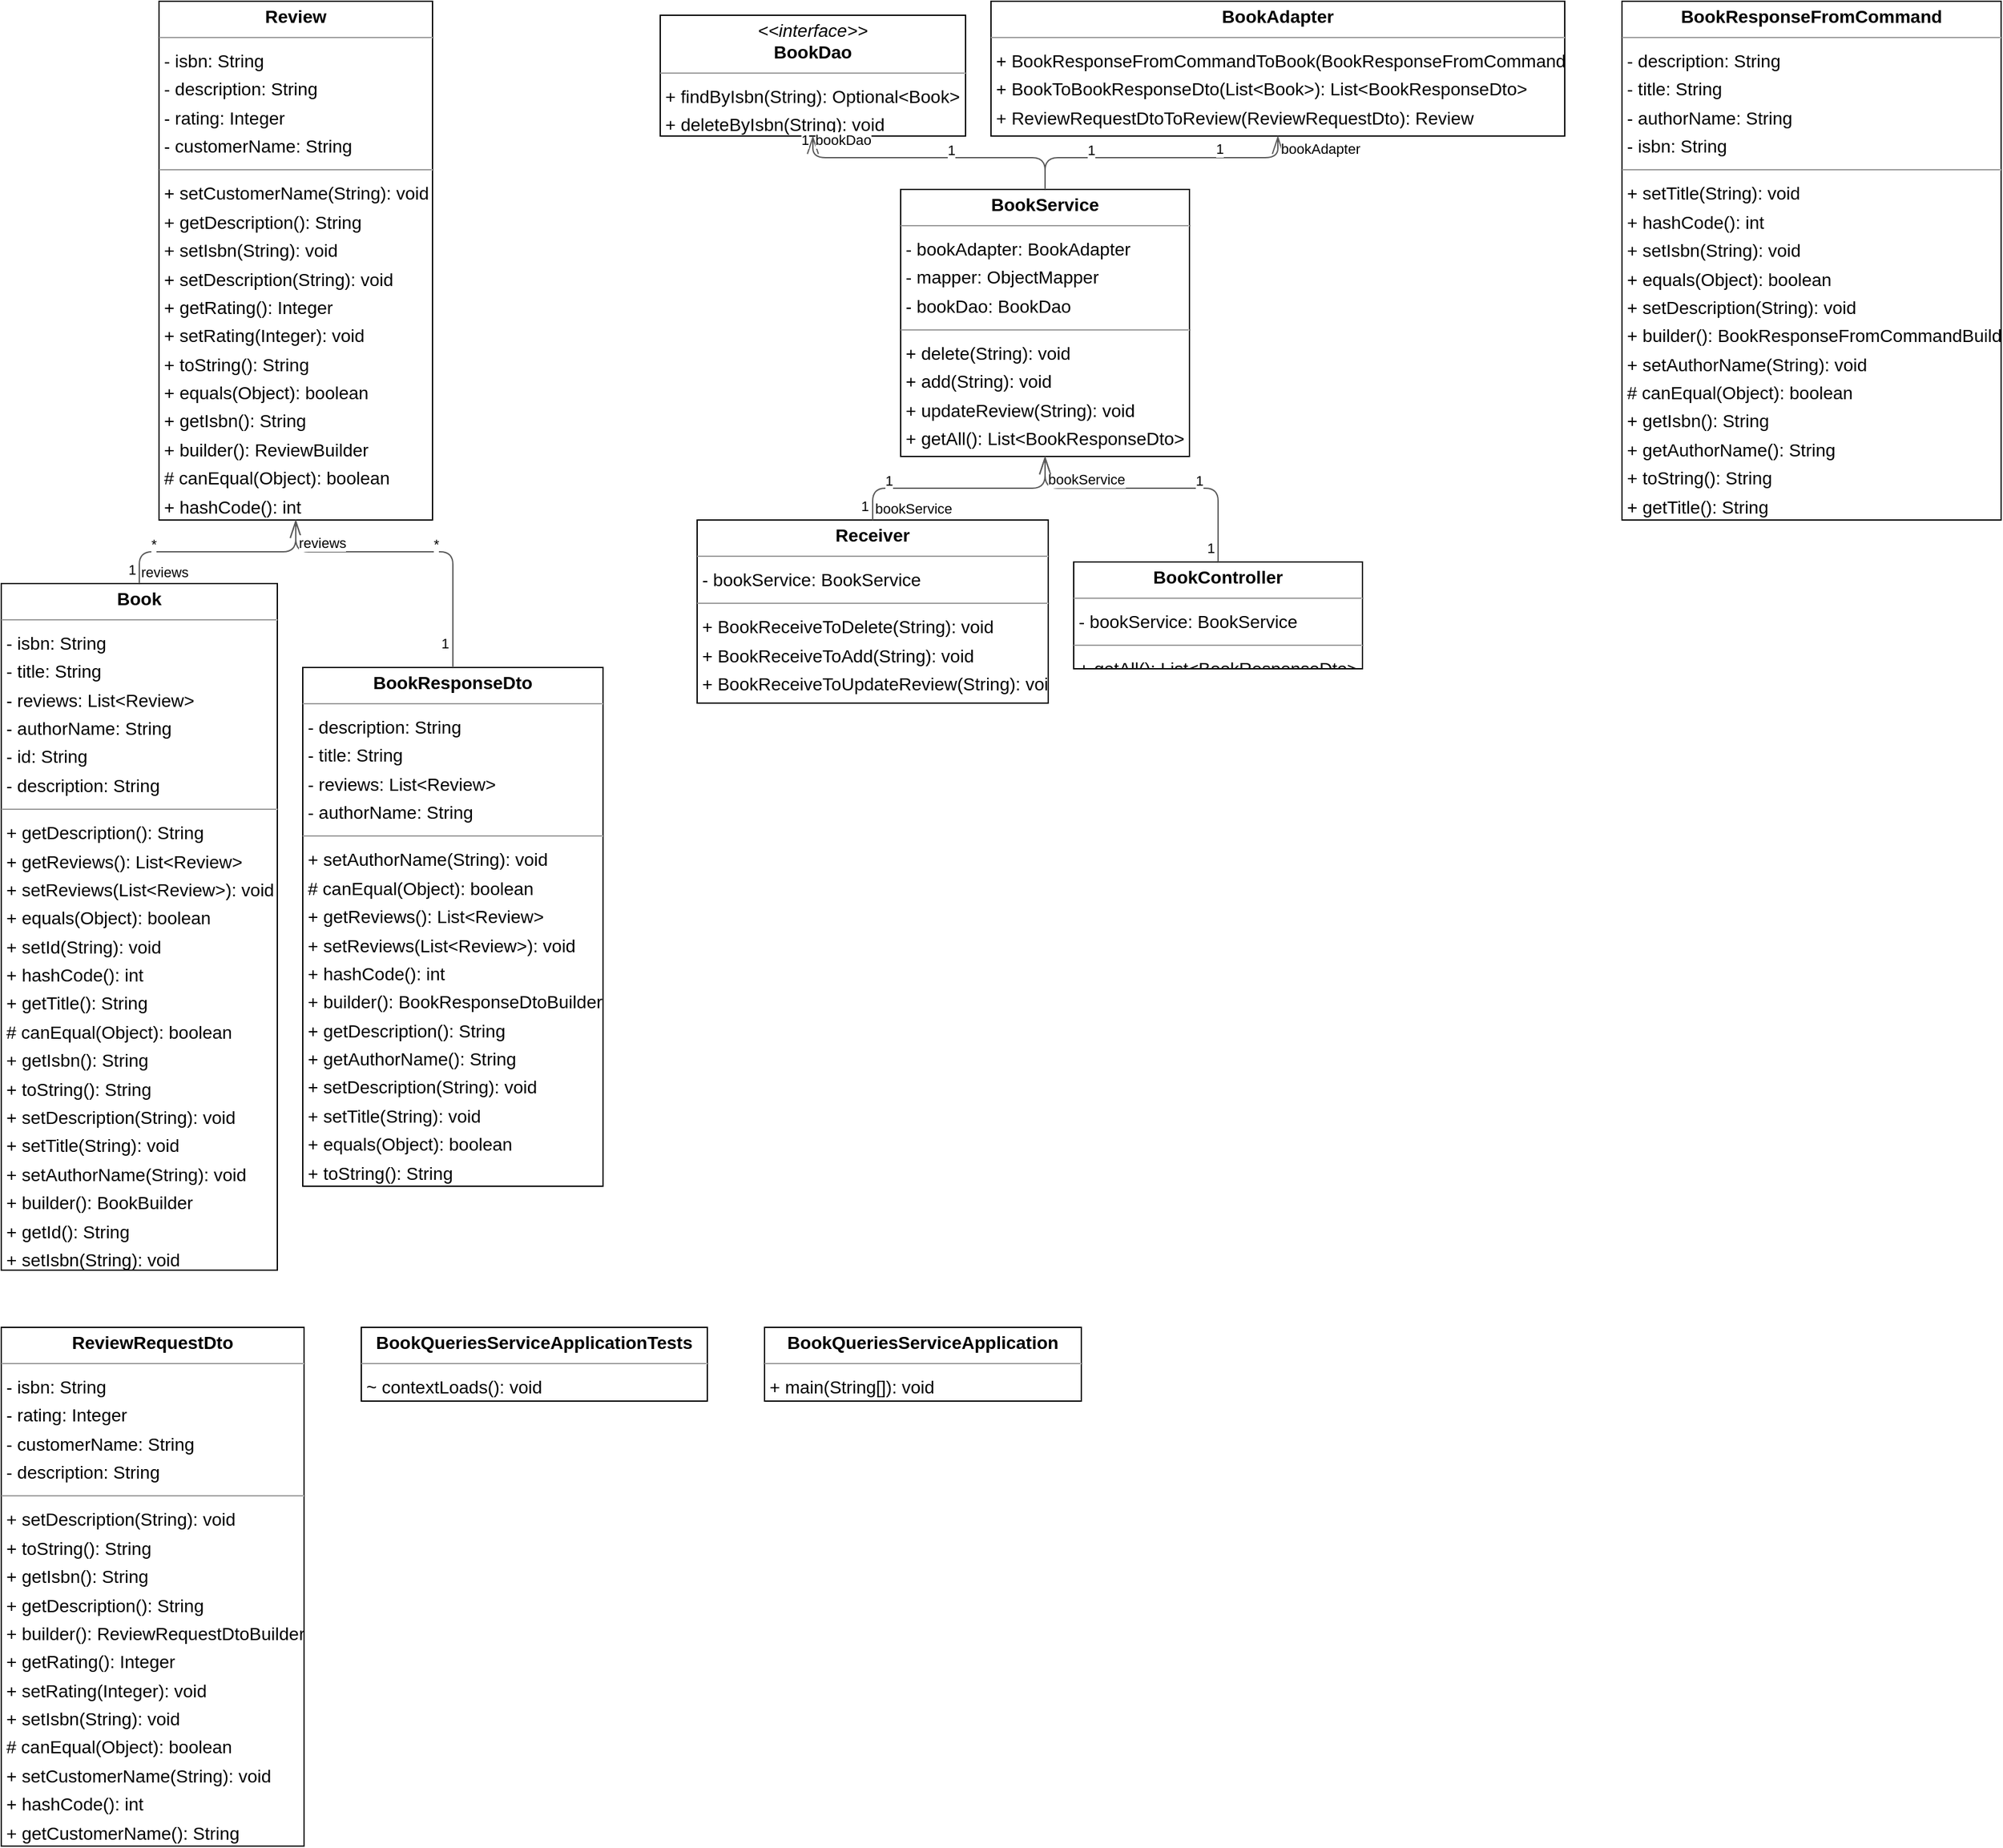 <mxGraphModel dx="0" dy="0" grid="1" gridSize="10" guides="1" tooltips="1" connect="1" arrows="1" fold="1" page="0" pageScale="1" background="none" math="0" shadow="0">
  <root>
    <mxCell id="0" />
    <mxCell id="1" parent="0" />
    <mxCell id="node2" parent="1" vertex="1" value="&lt;p style=&quot;margin:0px;margin-top:4px;text-align:center;&quot;&gt;&lt;b&gt;Book&lt;/b&gt;&lt;/p&gt;&lt;hr size=&quot;1&quot;/&gt;&lt;p style=&quot;margin:0 0 0 4px;line-height:1.6;&quot;&gt;- isbn: String&lt;br/&gt;- title: String&lt;br/&gt;- reviews: List&amp;lt;Review&amp;gt;&lt;br/&gt;- authorName: String&lt;br/&gt;- id: String&lt;br/&gt;- description: String&lt;/p&gt;&lt;hr size=&quot;1&quot;/&gt;&lt;p style=&quot;margin:0 0 0 4px;line-height:1.6;&quot;&gt;+ getDescription(): String&lt;br/&gt;+ getReviews(): List&amp;lt;Review&amp;gt;&lt;br/&gt;+ setReviews(List&amp;lt;Review&amp;gt;): void&lt;br/&gt;+ equals(Object): boolean&lt;br/&gt;+ setId(String): void&lt;br/&gt;+ hashCode(): int&lt;br/&gt;+ getTitle(): String&lt;br/&gt;# canEqual(Object): boolean&lt;br/&gt;+ getIsbn(): String&lt;br/&gt;+ toString(): String&lt;br/&gt;+ setDescription(String): void&lt;br/&gt;+ setTitle(String): void&lt;br/&gt;+ setAuthorName(String): void&lt;br/&gt;+ builder(): BookBuilder&lt;br/&gt;+ getId(): String&lt;br/&gt;+ setIsbn(String): void&lt;br/&gt;+ getAuthorName(): String&lt;/p&gt;" style="verticalAlign=top;align=left;overflow=fill;fontSize=14;fontFamily=Helvetica;html=1;rounded=0;shadow=0;comic=0;labelBackgroundColor=none;strokeWidth=1;">
      <mxGeometry x="-140" y="443" width="217" height="540" as="geometry" />
    </mxCell>
    <mxCell id="node8" parent="1" vertex="1" value="&lt;p style=&quot;margin:0px;margin-top:4px;text-align:center;&quot;&gt;&lt;b&gt;BookAdapter&lt;/b&gt;&lt;/p&gt;&lt;hr size=&quot;1&quot;/&gt;&lt;p style=&quot;margin:0 0 0 4px;line-height:1.6;&quot;&gt;+ BookResponseFromCommandToBook(BookResponseFromCommand): Book&lt;br/&gt;+ BookToBookResponseDto(List&amp;lt;Book&amp;gt;): List&amp;lt;BookResponseDto&amp;gt;&lt;br/&gt;+ ReviewRequestDtoToReview(ReviewRequestDto): Review&lt;/p&gt;" style="verticalAlign=top;align=left;overflow=fill;fontSize=14;fontFamily=Helvetica;html=1;rounded=0;shadow=0;comic=0;labelBackgroundColor=none;strokeWidth=1;">
      <mxGeometry x="638" y="-15" width="451" height="106" as="geometry" />
    </mxCell>
    <mxCell id="node3" parent="1" vertex="1" value="&lt;p style=&quot;margin:0px;margin-top:4px;text-align:center;&quot;&gt;&lt;b&gt;BookController&lt;/b&gt;&lt;/p&gt;&lt;hr size=&quot;1&quot;/&gt;&lt;p style=&quot;margin:0 0 0 4px;line-height:1.6;&quot;&gt;- bookService: BookService&lt;/p&gt;&lt;hr size=&quot;1&quot;/&gt;&lt;p style=&quot;margin:0 0 0 4px;line-height:1.6;&quot;&gt;+ getAll(): List&amp;lt;BookResponseDto&amp;gt;&lt;/p&gt;" style="verticalAlign=top;align=left;overflow=fill;fontSize=14;fontFamily=Helvetica;html=1;rounded=0;shadow=0;comic=0;labelBackgroundColor=none;strokeWidth=1;">
      <mxGeometry x="703" y="426" width="227" height="84" as="geometry" />
    </mxCell>
    <mxCell id="node9" parent="1" vertex="1" value="&lt;p style=&quot;margin:0px;margin-top:4px;text-align:center;&quot;&gt;&lt;i&gt;&amp;lt;&amp;lt;interface&amp;gt;&amp;gt;&lt;/i&gt;&lt;br/&gt;&lt;b&gt;BookDao&lt;/b&gt;&lt;/p&gt;&lt;hr size=&quot;1&quot;/&gt;&lt;p style=&quot;margin:0 0 0 4px;line-height:1.6;&quot;&gt;+ findByIsbn(String): Optional&amp;lt;Book&amp;gt;&lt;br/&gt;+ deleteByIsbn(String): void&lt;/p&gt;" style="verticalAlign=top;align=left;overflow=fill;fontSize=14;fontFamily=Helvetica;html=1;rounded=0;shadow=0;comic=0;labelBackgroundColor=none;strokeWidth=1;">
      <mxGeometry x="378" y="-4" width="240" height="95" as="geometry" />
    </mxCell>
    <mxCell id="node7" parent="1" vertex="1" value="&lt;p style=&quot;margin:0px;margin-top:4px;text-align:center;&quot;&gt;&lt;b&gt;BookQueriesServiceApplication&lt;/b&gt;&lt;/p&gt;&lt;hr size=&quot;1&quot;/&gt;&lt;p style=&quot;margin:0 0 0 4px;line-height:1.6;&quot;&gt;+ main(String[]): void&lt;/p&gt;" style="verticalAlign=top;align=left;overflow=fill;fontSize=14;fontFamily=Helvetica;html=1;rounded=0;shadow=0;comic=0;labelBackgroundColor=none;strokeWidth=1;">
      <mxGeometry x="460" y="1028" width="249" height="58" as="geometry" />
    </mxCell>
    <mxCell id="node6" parent="1" vertex="1" value="&lt;p style=&quot;margin:0px;margin-top:4px;text-align:center;&quot;&gt;&lt;b&gt;BookQueriesServiceApplicationTests&lt;/b&gt;&lt;/p&gt;&lt;hr size=&quot;1&quot;/&gt;&lt;p style=&quot;margin:0 0 0 4px;line-height:1.6;&quot;&gt;~ contextLoads(): void&lt;/p&gt;" style="verticalAlign=top;align=left;overflow=fill;fontSize=14;fontFamily=Helvetica;html=1;rounded=0;shadow=0;comic=0;labelBackgroundColor=none;strokeWidth=1;">
      <mxGeometry x="143" y="1028" width="272" height="58" as="geometry" />
    </mxCell>
    <mxCell id="node5" parent="1" vertex="1" value="&lt;p style=&quot;margin:0px;margin-top:4px;text-align:center;&quot;&gt;&lt;b&gt;BookResponseDto&lt;/b&gt;&lt;/p&gt;&lt;hr size=&quot;1&quot;/&gt;&lt;p style=&quot;margin:0 0 0 4px;line-height:1.6;&quot;&gt;- description: String&lt;br/&gt;- title: String&lt;br/&gt;- reviews: List&amp;lt;Review&amp;gt;&lt;br/&gt;- authorName: String&lt;/p&gt;&lt;hr size=&quot;1&quot;/&gt;&lt;p style=&quot;margin:0 0 0 4px;line-height:1.6;&quot;&gt;+ setAuthorName(String): void&lt;br/&gt;# canEqual(Object): boolean&lt;br/&gt;+ getReviews(): List&amp;lt;Review&amp;gt;&lt;br/&gt;+ setReviews(List&amp;lt;Review&amp;gt;): void&lt;br/&gt;+ hashCode(): int&lt;br/&gt;+ builder(): BookResponseDtoBuilder&lt;br/&gt;+ getDescription(): String&lt;br/&gt;+ getAuthorName(): String&lt;br/&gt;+ setDescription(String): void&lt;br/&gt;+ setTitle(String): void&lt;br/&gt;+ equals(Object): boolean&lt;br/&gt;+ toString(): String&lt;br/&gt;+ getTitle(): String&lt;/p&gt;" style="verticalAlign=top;align=left;overflow=fill;fontSize=14;fontFamily=Helvetica;html=1;rounded=0;shadow=0;comic=0;labelBackgroundColor=none;strokeWidth=1;">
      <mxGeometry x="97" y="509" width="236" height="408" as="geometry" />
    </mxCell>
    <mxCell id="node4" parent="1" vertex="1" value="&lt;p style=&quot;margin:0px;margin-top:4px;text-align:center;&quot;&gt;&lt;b&gt;BookResponseFromCommand&lt;/b&gt;&lt;/p&gt;&lt;hr size=&quot;1&quot;/&gt;&lt;p style=&quot;margin:0 0 0 4px;line-height:1.6;&quot;&gt;- description: String&lt;br/&gt;- title: String&lt;br/&gt;- authorName: String&lt;br/&gt;- isbn: String&lt;/p&gt;&lt;hr size=&quot;1&quot;/&gt;&lt;p style=&quot;margin:0 0 0 4px;line-height:1.6;&quot;&gt;+ setTitle(String): void&lt;br/&gt;+ hashCode(): int&lt;br/&gt;+ setIsbn(String): void&lt;br/&gt;+ equals(Object): boolean&lt;br/&gt;+ setDescription(String): void&lt;br/&gt;+ builder(): BookResponseFromCommandBuilder&lt;br/&gt;+ setAuthorName(String): void&lt;br/&gt;# canEqual(Object): boolean&lt;br/&gt;+ getIsbn(): String&lt;br/&gt;+ getAuthorName(): String&lt;br/&gt;+ toString(): String&lt;br/&gt;+ getTitle(): String&lt;br/&gt;+ getDescription(): String&lt;/p&gt;" style="verticalAlign=top;align=left;overflow=fill;fontSize=14;fontFamily=Helvetica;html=1;rounded=0;shadow=0;comic=0;labelBackgroundColor=none;strokeWidth=1;">
      <mxGeometry x="1134" y="-15" width="298" height="408" as="geometry" />
    </mxCell>
    <mxCell id="node0" parent="1" vertex="1" value="&lt;p style=&quot;margin:0px;margin-top:4px;text-align:center;&quot;&gt;&lt;b&gt;BookService&lt;/b&gt;&lt;/p&gt;&lt;hr size=&quot;1&quot;/&gt;&lt;p style=&quot;margin:0 0 0 4px;line-height:1.6;&quot;&gt;- bookAdapter: BookAdapter&lt;br/&gt;- mapper: ObjectMapper&lt;br/&gt;- bookDao: BookDao&lt;/p&gt;&lt;hr size=&quot;1&quot;/&gt;&lt;p style=&quot;margin:0 0 0 4px;line-height:1.6;&quot;&gt;+ delete(String): void&lt;br/&gt;+ add(String): void&lt;br/&gt;+ updateReview(String): void&lt;br/&gt;+ getAll(): List&amp;lt;BookResponseDto&amp;gt;&lt;br/&gt;+ update(String): void&lt;/p&gt;" style="verticalAlign=top;align=left;overflow=fill;fontSize=14;fontFamily=Helvetica;html=1;rounded=0;shadow=0;comic=0;labelBackgroundColor=none;strokeWidth=1;">
      <mxGeometry x="567" y="133" width="227" height="210" as="geometry" />
    </mxCell>
    <mxCell id="node1" parent="1" vertex="1" value="&lt;p style=&quot;margin:0px;margin-top:4px;text-align:center;&quot;&gt;&lt;b&gt;Receiver&lt;/b&gt;&lt;/p&gt;&lt;hr size=&quot;1&quot;/&gt;&lt;p style=&quot;margin:0 0 0 4px;line-height:1.6;&quot;&gt;- bookService: BookService&lt;/p&gt;&lt;hr size=&quot;1&quot;/&gt;&lt;p style=&quot;margin:0 0 0 4px;line-height:1.6;&quot;&gt;+ BookReceiveToDelete(String): void&lt;br/&gt;+ BookReceiveToAdd(String): void&lt;br/&gt;+ BookReceiveToUpdateReview(String): void&lt;br/&gt;+ BookReceiveToUpdate(String): void&lt;/p&gt;" style="verticalAlign=top;align=left;overflow=fill;fontSize=14;fontFamily=Helvetica;html=1;rounded=0;shadow=0;comic=0;labelBackgroundColor=none;strokeWidth=1;">
      <mxGeometry x="407" y="393" width="276" height="144" as="geometry" />
    </mxCell>
    <mxCell id="node10" parent="1" vertex="1" value="&lt;p style=&quot;margin:0px;margin-top:4px;text-align:center;&quot;&gt;&lt;b&gt;Review&lt;/b&gt;&lt;/p&gt;&lt;hr size=&quot;1&quot;/&gt;&lt;p style=&quot;margin:0 0 0 4px;line-height:1.6;&quot;&gt;- isbn: String&lt;br/&gt;- description: String&lt;br/&gt;- rating: Integer&lt;br/&gt;- customerName: String&lt;/p&gt;&lt;hr size=&quot;1&quot;/&gt;&lt;p style=&quot;margin:0 0 0 4px;line-height:1.6;&quot;&gt;+ setCustomerName(String): void&lt;br/&gt;+ getDescription(): String&lt;br/&gt;+ setIsbn(String): void&lt;br/&gt;+ setDescription(String): void&lt;br/&gt;+ getRating(): Integer&lt;br/&gt;+ setRating(Integer): void&lt;br/&gt;+ toString(): String&lt;br/&gt;+ equals(Object): boolean&lt;br/&gt;+ getIsbn(): String&lt;br/&gt;+ builder(): ReviewBuilder&lt;br/&gt;# canEqual(Object): boolean&lt;br/&gt;+ hashCode(): int&lt;br/&gt;+ getCustomerName(): String&lt;/p&gt;" style="verticalAlign=top;align=left;overflow=fill;fontSize=14;fontFamily=Helvetica;html=1;rounded=0;shadow=0;comic=0;labelBackgroundColor=none;strokeWidth=1;">
      <mxGeometry x="-16" y="-15" width="215" height="408" as="geometry" />
    </mxCell>
    <mxCell id="node11" parent="1" vertex="1" value="&lt;p style=&quot;margin:0px;margin-top:4px;text-align:center;&quot;&gt;&lt;b&gt;ReviewRequestDto&lt;/b&gt;&lt;/p&gt;&lt;hr size=&quot;1&quot;/&gt;&lt;p style=&quot;margin:0 0 0 4px;line-height:1.6;&quot;&gt;- isbn: String&lt;br/&gt;- rating: Integer&lt;br/&gt;- customerName: String&lt;br/&gt;- description: String&lt;/p&gt;&lt;hr size=&quot;1&quot;/&gt;&lt;p style=&quot;margin:0 0 0 4px;line-height:1.6;&quot;&gt;+ setDescription(String): void&lt;br/&gt;+ toString(): String&lt;br/&gt;+ getIsbn(): String&lt;br/&gt;+ getDescription(): String&lt;br/&gt;+ builder(): ReviewRequestDtoBuilder&lt;br/&gt;+ getRating(): Integer&lt;br/&gt;+ setRating(Integer): void&lt;br/&gt;+ setIsbn(String): void&lt;br/&gt;# canEqual(Object): boolean&lt;br/&gt;+ setCustomerName(String): void&lt;br/&gt;+ hashCode(): int&lt;br/&gt;+ getCustomerName(): String&lt;br/&gt;+ equals(Object): boolean&lt;/p&gt;" style="verticalAlign=top;align=left;overflow=fill;fontSize=14;fontFamily=Helvetica;html=1;rounded=0;shadow=0;comic=0;labelBackgroundColor=none;strokeWidth=1;">
      <mxGeometry x="-140" y="1028" width="238" height="408" as="geometry" />
    </mxCell>
    <mxCell id="edge4" edge="1" value="" parent="1" source="node2" target="node10" style="html=1;rounded=1;edgeStyle=orthogonalEdgeStyle;dashed=0;startArrow=diamondThinstartSize=12;endArrow=openThin;endSize=12;strokeColor=#595959;exitX=0.500;exitY=0.000;exitDx=0;exitDy=0;entryX=0.500;entryY=1.000;entryDx=0;entryDy=0;">
      <mxGeometry width="50" height="50" relative="1" as="geometry">
        <Array as="points">
          <mxPoint x="-31" y="418" />
          <mxPoint x="92" y="418" />
        </Array>
      </mxGeometry>
    </mxCell>
    <mxCell id="label24" parent="edge4" vertex="1" connectable="0" value="1" style="edgeLabel;resizable=0;html=1;align=left;verticalAlign=top;strokeColor=default;">
      <mxGeometry x="-42" y="419" as="geometry" />
    </mxCell>
    <mxCell id="label28" parent="edge4" vertex="1" connectable="0" value="*" style="edgeLabel;resizable=0;html=1;align=left;verticalAlign=top;strokeColor=default;">
      <mxGeometry x="-24" y="399" as="geometry" />
    </mxCell>
    <mxCell id="label29" parent="edge4" vertex="1" connectable="0" value="reviews" style="edgeLabel;resizable=0;html=1;align=left;verticalAlign=top;strokeColor=default;">
      <mxGeometry x="-32" y="421" as="geometry" />
    </mxCell>
    <mxCell id="edge5" edge="1" value="" parent="1" source="node3" target="node0" style="html=1;rounded=1;edgeStyle=orthogonalEdgeStyle;dashed=0;startArrow=diamondThinstartSize=12;endArrow=openThin;endSize=12;strokeColor=#595959;exitX=0.500;exitY=0.000;exitDx=0;exitDy=0;entryX=0.500;entryY=1.000;entryDx=0;entryDy=0;">
      <mxGeometry width="50" height="50" relative="1" as="geometry">
        <Array as="points">
          <mxPoint x="817" y="368" />
          <mxPoint x="681" y="368" />
        </Array>
      </mxGeometry>
    </mxCell>
    <mxCell id="label30" parent="edge5" vertex="1" connectable="0" value="1" style="edgeLabel;resizable=0;html=1;align=left;verticalAlign=top;strokeColor=default;">
      <mxGeometry x="806" y="402" as="geometry" />
    </mxCell>
    <mxCell id="label34" parent="edge5" vertex="1" connectable="0" value="1" style="edgeLabel;resizable=0;html=1;align=left;verticalAlign=top;strokeColor=default;">
      <mxGeometry x="797" y="349" as="geometry" />
    </mxCell>
    <mxCell id="label35" parent="edge5" vertex="1" connectable="0" value="bookService" style="edgeLabel;resizable=0;html=1;align=left;verticalAlign=top;strokeColor=default;">
      <mxGeometry x="681" y="348" as="geometry" />
    </mxCell>
    <mxCell id="edge3" edge="1" value="" parent="1" source="node5" target="node10" style="html=1;rounded=1;edgeStyle=orthogonalEdgeStyle;dashed=0;startArrow=diamondThinstartSize=12;endArrow=openThin;endSize=12;strokeColor=#595959;exitX=0.500;exitY=0.000;exitDx=0;exitDy=0;entryX=0.500;entryY=1.000;entryDx=0;entryDy=0;">
      <mxGeometry width="50" height="50" relative="1" as="geometry">
        <Array as="points">
          <mxPoint x="215" y="418" />
          <mxPoint x="92" y="418" />
        </Array>
      </mxGeometry>
    </mxCell>
    <mxCell id="label18" parent="edge3" vertex="1" connectable="0" value="1" style="edgeLabel;resizable=0;html=1;align=left;verticalAlign=top;strokeColor=default;">
      <mxGeometry x="204" y="477" as="geometry" />
    </mxCell>
    <mxCell id="label22" parent="edge3" vertex="1" connectable="0" value="*" style="edgeLabel;resizable=0;html=1;align=left;verticalAlign=top;strokeColor=default;">
      <mxGeometry x="198" y="399" as="geometry" />
    </mxCell>
    <mxCell id="label23" parent="edge3" vertex="1" connectable="0" value="reviews" style="edgeLabel;resizable=0;html=1;align=left;verticalAlign=top;strokeColor=default;">
      <mxGeometry x="92" y="398" as="geometry" />
    </mxCell>
    <mxCell id="edge1" edge="1" value="" parent="1" source="node0" target="node8" style="html=1;rounded=1;edgeStyle=orthogonalEdgeStyle;dashed=0;startArrow=diamondThinstartSize=12;endArrow=openThin;endSize=12;strokeColor=#595959;exitX=0.500;exitY=0.000;exitDx=0;exitDy=0;entryX=0.500;entryY=1.000;entryDx=0;entryDy=0;">
      <mxGeometry width="50" height="50" relative="1" as="geometry">
        <Array as="points">
          <mxPoint x="681" y="108" />
          <mxPoint x="864" y="108" />
        </Array>
      </mxGeometry>
    </mxCell>
    <mxCell id="label6" parent="edge1" vertex="1" connectable="0" value="1" style="edgeLabel;resizable=0;html=1;align=left;verticalAlign=top;strokeColor=default;">
      <mxGeometry x="712" y="89" as="geometry" />
    </mxCell>
    <mxCell id="label10" parent="edge1" vertex="1" connectable="0" value="1" style="edgeLabel;resizable=0;html=1;align=left;verticalAlign=top;strokeColor=default;">
      <mxGeometry x="813" y="88" as="geometry" />
    </mxCell>
    <mxCell id="label11" parent="edge1" vertex="1" connectable="0" value="bookAdapter" style="edgeLabel;resizable=0;html=1;align=left;verticalAlign=top;strokeColor=default;">
      <mxGeometry x="864" y="88" as="geometry" />
    </mxCell>
    <mxCell id="edge0" edge="1" value="" parent="1" source="node0" target="node9" style="html=1;rounded=1;edgeStyle=orthogonalEdgeStyle;dashed=0;startArrow=diamondThinstartSize=12;endArrow=openThin;endSize=12;strokeColor=#595959;exitX=0.500;exitY=0.000;exitDx=0;exitDy=0;entryX=0.500;entryY=1.000;entryDx=0;entryDy=0;">
      <mxGeometry width="50" height="50" relative="1" as="geometry">
        <Array as="points">
          <mxPoint x="681" y="108" />
          <mxPoint x="498" y="108" />
        </Array>
      </mxGeometry>
    </mxCell>
    <mxCell id="label0" parent="edge0" vertex="1" connectable="0" value="1" style="edgeLabel;resizable=0;html=1;align=left;verticalAlign=top;strokeColor=default;">
      <mxGeometry x="602" y="89" as="geometry" />
    </mxCell>
    <mxCell id="label4" parent="edge0" vertex="1" connectable="0" value="1" style="edgeLabel;resizable=0;html=1;align=left;verticalAlign=top;strokeColor=default;">
      <mxGeometry x="487" y="81" as="geometry" />
    </mxCell>
    <mxCell id="label5" parent="edge0" vertex="1" connectable="0" value="bookDao" style="edgeLabel;resizable=0;html=1;align=left;verticalAlign=top;strokeColor=default;">
      <mxGeometry x="498" y="81" as="geometry" />
    </mxCell>
    <mxCell id="edge2" edge="1" value="" parent="1" source="node1" target="node0" style="html=1;rounded=1;edgeStyle=orthogonalEdgeStyle;dashed=0;startArrow=diamondThinstartSize=12;endArrow=openThin;endSize=12;strokeColor=#595959;exitX=0.500;exitY=0.000;exitDx=0;exitDy=0;entryX=0.500;entryY=1.000;entryDx=0;entryDy=0;">
      <mxGeometry width="50" height="50" relative="1" as="geometry">
        <Array as="points">
          <mxPoint x="545" y="368" />
          <mxPoint x="681" y="368" />
        </Array>
      </mxGeometry>
    </mxCell>
    <mxCell id="label12" parent="edge2" vertex="1" connectable="0" value="1" style="edgeLabel;resizable=0;html=1;align=left;verticalAlign=top;strokeColor=default;">
      <mxGeometry x="534" y="369" as="geometry" />
    </mxCell>
    <mxCell id="label16" parent="edge2" vertex="1" connectable="0" value="1" style="edgeLabel;resizable=0;html=1;align=left;verticalAlign=top;strokeColor=default;">
      <mxGeometry x="553" y="349" as="geometry" />
    </mxCell>
    <mxCell id="label17" parent="edge2" vertex="1" connectable="0" value="bookService" style="edgeLabel;resizable=0;html=1;align=left;verticalAlign=top;strokeColor=default;">
      <mxGeometry x="545" y="371" as="geometry" />
    </mxCell>
  </root>
</mxGraphModel>